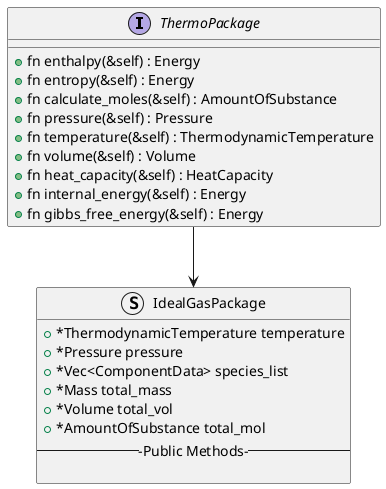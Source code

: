 @startuml ideal_gas_package_class_design


Interface ThermoPackage {
    + fn enthalpy(&self) : Energy
    + fn entropy(&self) : Energy
    + fn calculate_moles(&self) : AmountOfSubstance
    + fn pressure(&self) : Pressure
    + fn temperature(&self) : ThermodynamicTemperature
    + fn volume(&self) : Volume
    + fn heat_capacity(&self) : HeatCapacity
    + fn internal_energy(&self) : Energy
    + fn gibbs_free_energy(&self) : Energy
}

Struct IdealGasPackage {
  + *ThermodynamicTemperature temperature
  + *Pressure pressure
  + *Vec<ComponentData> species_list
  + *Mass total_mass
  + *Volume total_vol
  + *AmountOfSubstance total_mol
  ---Public Methods---
  
}

ThermoPackage --> IdealGasPackage

@enduml

